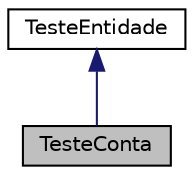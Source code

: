 digraph "TesteConta"
{
 // LATEX_PDF_SIZE
  edge [fontname="Helvetica",fontsize="10",labelfontname="Helvetica",labelfontsize="10"];
  node [fontname="Helvetica",fontsize="10",shape=record];
  Node1 [label="TesteConta",height=0.2,width=0.4,color="black", fillcolor="grey75", style="filled", fontcolor="black",tooltip="Classe para testar a entidade Conta."];
  Node2 -> Node1 [dir="back",color="midnightblue",fontsize="10",style="solid",fontname="Helvetica"];
  Node2 [label="TesteEntidade",height=0.2,width=0.4,color="black", fillcolor="white", style="filled",URL="$classTesteEntidade.html",tooltip="Classe abstrata que representa um teste de entidade generico."];
}
